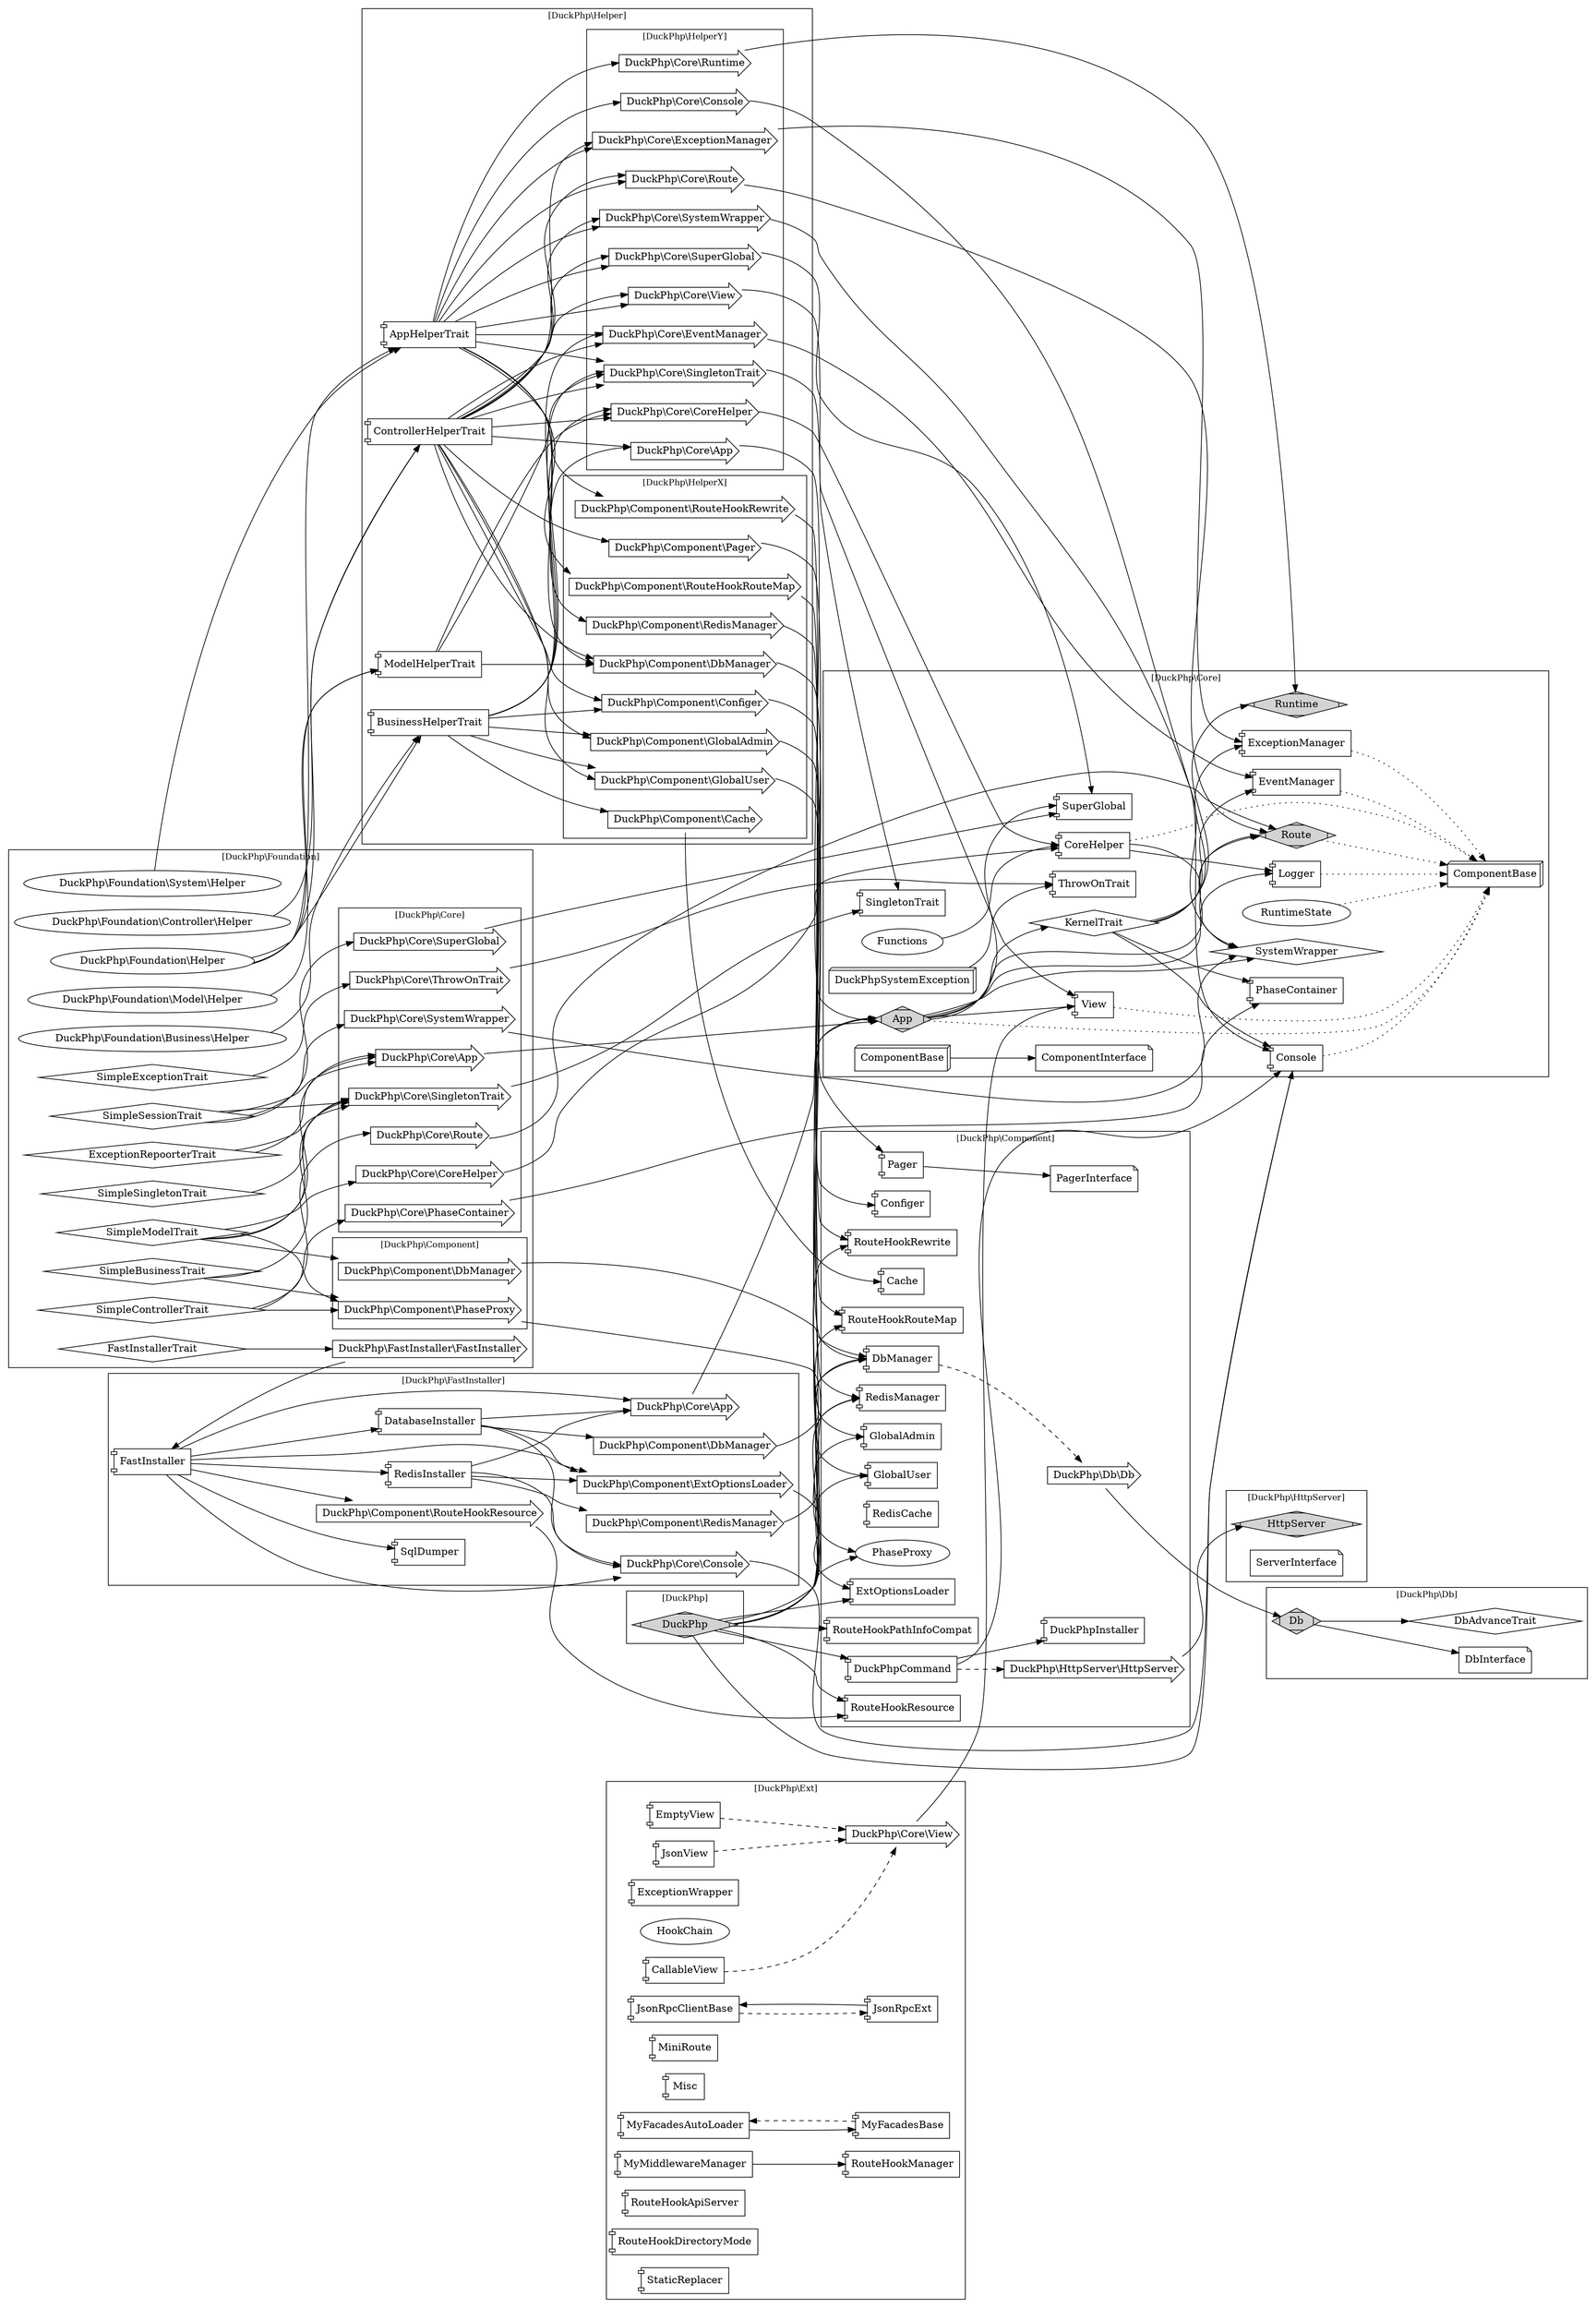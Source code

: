 digraph DuckPhp{
/* This is a graphviz file */
graph [rankdir = "LR";fontsize="12";];

subgraph cluster_HttpServer {
    label = "[DuckPhp\\HttpServer]";

    HttpServer [label="HttpServer";shape=Mdiamond;style=filled];
    ServerInterface [label="ServerInterface";shape="note"];   
}
subgraph cluster_Db {
    label = "[DuckPhp\\Db]";

    Db_Db [label="Db";shape=Mdiamond;style=filled];
    Db_DbAdvanceTrait [label="DbAdvanceTrait";shape=diamond];
    Db_DbInterface [label="DbInterface";shape=note];
    
    Db_Db -> Db_DbAdvanceTrait;
    Db_Db -> Db_DbInterface;
}
subgraph cluster_Core {
    
    label = "[DuckPhp\\Core]";

    App [label="App";shape=Mdiamond;style=filled]; 
    ComponentBase [label="ComponentBase";shape=box3d];
    ComponentInterface [label="ComponentInterface";shape=note];
    Console [label="Console";shape="component"];
    CoreHelper [label="CoreHelper";shape="component"];
    DuckPhpSystemException [label="DuckPhpSystemException";shape=box3d];
    EventManager [label="EventManager";shape="component"];
    ExceptionManager [label="ExceptionManager";shape="component"];
    Functions [label="Functions"];
    KernelTrait [label="KernelTrait";shape="diamond"];
    Logger [label="Logger";shape="component"];
    PhaseContainer [label="PhaseContainer";shape="component"];
    Route [label="Route";shape=Mdiamond;style=filled];
    Runtime [label="Runtime";shape=Mdiamond;style=filled];
    
    SingletonTrait [label="SingletonTrait";shape="component"];
    SuperGlobal [label="SuperGlobal";shape="component"];
    SystemWrapper [label="SystemWrapper";shape=diamond];
    ThrowOnTrait [label="ThrowOnTrait";shape="component"];
    View [label="View";shape="component"];
    Core_ComponentBase [label="ComponentBase";shape=box3d];
    
    App -> ComponentBase [style="dotted"];
    App -> Logger;
    App -> KernelTrait;
    App -> Route;
    App -> SuperGlobal;
    App -> SystemWrapper;
    App -> View;
    
    /* Console -> App */
    Console -> ComponentBase [style="dotted"];
    
    /* CoreHelper -> App */
    CoreHelper -> ComponentBase [style="dotted"];
    
    CoreHelper -> Logger;
    CoreHelper -> SystemWrapper;

    DuckPhpSystemException ->ThrowOnTrait;

    EventManager -> ComponentBase [style="dotted"];
    ExceptionManager -> ComponentBase [style="dotted"];

    Functions -> CoreHelper;
    
    KernelTrait -> Console;
    KernelTrait -> EventManager;
    KernelTrait -> ExceptionManager;
    KernelTrait -> PhaseContainer;
    KernelTrait -> Route;
    KernelTrait -> Runtime;

    Route -> ComponentBase [style="dotted"];
    RuntimeState -> ComponentBase [style="dotted"];
    View -> ComponentBase [style="dotted"];
    Logger -> ComponentBase [style="dotted"];
    
    Core_ComponentBase -> ComponentInterface;
}
subgraph cluster_Component {
    label = "[DuckPhp\\Component]";
    
    Cache[shape="component"];
    Configer[shape="component"];
    DbManager[shape="component"];
    DuckPhpCommand[shape="component"];
    DuckPhpInstaller [shape="component"];
    ExtOptionsLoader [shape="component"];
    
    GlobalAdmin [shape="component"];
    GlobalUser [shape="component"];
    
    Pager[shape="component"];
    PagerInterface [shape=note];
    PhaseProxy;
    
    RedisCache[shape="component"];
    RedisManager[shape="component"];
    
    
    
    RouteHookPathInfoCompat[shape="component"];
    RouteHookRouteMap[shape="component"];
    
    C_HttpServer[label="DuckPhp\\HttpServer\\HttpServer",shape="rarrow"];
    C_Db_Db[label="DuckPhp\\Db\\Db",shape="rarrow"];


    RouteHookRewrite[shape="component"];
    RouteHookResource[shape="component"];
    
    DuckPhpCommand -> Console; 
    DuckPhpCommand -> DuckPhpInstaller; 
    DuckPhpCommand -> C_HttpServer [style="dashed"];
    DbManager -> C_Db_Db [style="dashed"]; 

    Pager -> PagerInterface;
    C_Db_Db -> Db_Db;
    C_HttpServer -> HttpServer;
}

subgraph cluster_Helper {
    
    label = "[DuckPhp\\Helper]";
    
    AppHelperTrait [shape="component"];
    BusinessHelperTrait [shape="component"];
    ControllerHelperTrait [shape="component"];
    ModelHelperTrait [shape="component"];

subgraph cluster_HelperX {
    
    label = "[DuckPhp\\HelperX]";

    H_DbManager[label="DuckPhp\\Component\\DbManager",shape="rarrow"];
    H_RedisManager[label="DuckPhp\\Component\\RedisManager",shape="rarrow"];
    H_RouteHookRewrite[label="DuckPhp\\Component\\RouteHookRewrite",shape="rarrow"];
    H_RouteHookRouteMap[label="DuckPhp\\Component\\RouteHookRouteMap",shape="rarrow"];
    H_Cache[label="DuckPhp\\Component\\Cache",shape="rarrow"];
    H_Configer[label="DuckPhp\\Component\\Configer",shape="rarrow"];
    H_GlobalAdmin[label="DuckPhp\\Component\\GlobalAdmin",shape="rarrow"];
    H_GlobalUser[label="DuckPhp\\Component\\GlobalUser",shape="rarrow"];
    H_Pager[label="DuckPhp\\Component\\Pager",shape="rarrow"];
}
subgraph cluster_HelperY {
    
    label = "[DuckPhp\\HelperY]";
    
    H_Console[label="DuckPhp\\Core\\Console",shape="rarrow"];
    H_EventManager[label="DuckPhp\\Core\\EventManager",shape="rarrow"];
    H_ExceptionManager[label="DuckPhp\\Core\\ExceptionManager",shape="rarrow"];
    H_Route[label="DuckPhp\\Core\\Route",shape="rarrow"];
    H_Runtime[label="DuckPhp\\Core\\Runtime",shape="rarrow"];
    H_SingletonTrait[label="DuckPhp\\Core\\SingletonTrait",shape="rarrow"];
    H_SuperGlobal[label="DuckPhp\\Core\\SuperGlobal",shape="rarrow"];
    H_SystemWrapper[label="DuckPhp\\Core\\SystemWrapper",shape="rarrow"];
    H_View[label="DuckPhp\\Core\\View",shape="rarrow"];
    
    H_App[label="DuckPhp\\Core\\App",shape="rarrow"];
    H_CoreHelper[label="DuckPhp\\Core\\CoreHelper",shape="rarrow"];
}
    

    AppHelperTrait -> H_DbManager;
    AppHelperTrait -> H_RedisManager;
    AppHelperTrait -> H_RouteHookRewrite;
    AppHelperTrait -> H_RouteHookRouteMap;
    AppHelperTrait -> H_Console;
    AppHelperTrait -> H_EventManager;
    AppHelperTrait -> H_ExceptionManager;
    AppHelperTrait -> H_Route;
    AppHelperTrait -> H_Runtime;
    AppHelperTrait -> H_SingletonTrait;
    AppHelperTrait -> H_SuperGlobal;
    AppHelperTrait -> H_SystemWrapper;
    AppHelperTrait -> H_View;
    
    BusinessHelperTrait -> H_Cache; 
    BusinessHelperTrait -> H_Configer; 
    BusinessHelperTrait -> H_GlobalAdmin; 
    BusinessHelperTrait -> H_GlobalUser; 
    BusinessHelperTrait -> H_App; 
    BusinessHelperTrait -> H_CoreHelper; 
    BusinessHelperTrait -> H_EventManager; 
    BusinessHelperTrait -> H_SingletonTrait; 
    
    ControllerHelperTrait -> H_Configer;
    ControllerHelperTrait -> H_DbManager;
    ControllerHelperTrait -> H_GlobalAdmin;
    ControllerHelperTrait -> H_GlobalUser;
    ControllerHelperTrait -> H_Pager;
    ControllerHelperTrait -> H_App;
    ControllerHelperTrait -> H_CoreHelper;
    ControllerHelperTrait -> H_EventManager;
    ControllerHelperTrait -> H_ExceptionManager;
    ControllerHelperTrait -> H_Route;
    ControllerHelperTrait -> H_SingletonTrait;
    ControllerHelperTrait -> H_SuperGlobal;
    ControllerHelperTrait -> H_SystemWrapper;
    ControllerHelperTrait -> H_View;
    
    ModelHelperTrait -> H_DbManager; 
    ModelHelperTrait -> H_CoreHelper; 
    ModelHelperTrait -> H_SingletonTrait;
    
    
    H_DbManager -> DbManager;
    H_RedisManager -> RedisManager;
    H_RouteHookRewrite -> RouteHookRewrite;
    H_RouteHookRouteMap -> RouteHookRouteMap;
    H_Console -> Console;
    H_EventManager -> EventManager;
    H_ExceptionManager -> ExceptionManager;
    H_Route -> Route;
    H_Runtime -> Runtime;
    H_SingletonTrait -> SingletonTrait;
    H_SuperGlobal -> SuperGlobal;
    H_SystemWrapper -> SystemWrapper;
    H_View -> View;
    
    H_Cache -> Cache;
    H_Configer -> Configer;
    H_GlobalAdmin -> GlobalAdmin;
    H_GlobalUser -> GlobalUser;
    H_App -> App;
    H_CoreHelper -> CoreHelper;
    
    H_Pager -> Pager;

}





subgraph cluster_DuckPhp {
    label = "[DuckPhp]";
    node [style=filled];

    DuckPhp -> App;
    DuckPhp -> Console;
    
    DuckPhp -> DbManager;
    DuckPhp -> ExtOptionsLoader;
    DuckPhp -> GlobalAdmin;
    DuckPhp -> GlobalUser;
    DuckPhp -> PhaseProxy;
    DuckPhp -> RedisManager;

    DuckPhp -> RouteHookPathInfoCompat;
    DuckPhp -> RouteHookResource;
    DuckPhp -> RouteHookRewrite;
    DuckPhp -> RouteHookRouteMap;
    
    
    DuckPhp -> DuckPhpCommand; 

    DuckPhp [shape=Mdiamond];
}

subgraph cluster_FastInstaller {
    label = "[DuckPhp\\FastInstaller]";
    
    DatabaseInstaller [shape="component"];
    RedisInstaller [shape="component"];
    FastInstaller [shape="component"];
    SqlDumper [shape="component"];
    
    FI_App[label="DuckPhp\\Core\\App",shape="rarrow"];
    FI_Console[label="DuckPhp\\Core\\Console",shape="rarrow"];
    FI_DbManager[label="DuckPhp\\Component\\DbManager",shape="rarrow"];
    FI_ExtOptionsLoader[label="DuckPhp\\Component\\ExtOptionsLoader",shape="rarrow"];
    FI_RouteHookResource[label="DuckPhp\\Component\\RouteHookResource",shape="rarrow"];
    FI_RedisManager[label="DuckPhp\\Component\\RedisManager",shape="rarrow"];

    DatabaseInstaller -> FI_DbManager;
    DatabaseInstaller -> FI_ExtOptionsLoader;
    DatabaseInstaller -> FI_App;
    DatabaseInstaller -> FI_Console;


    FastInstaller -> FI_ExtOptionsLoader;
    FastInstaller -> FI_RouteHookResource;
    FastInstaller -> FI_App;
    FastInstaller -> FI_Console;
    FastInstaller -> DatabaseInstaller;
    FastInstaller -> RedisInstaller;
    FastInstaller -> SqlDumper;

    RedisInstaller -> FI_RedisManager;
    RedisInstaller -> FI_ExtOptionsLoader;
    RedisInstaller -> FI_App;
    RedisInstaller -> FI_Console;
    
    FI_App -> App;
    FI_Console -> Console;
    
    FI_DbManager -> DbManager;
    FI_ExtOptionsLoader -> ExtOptionsLoader;
    FI_RouteHookResource -> RouteHookResource;
    FI_RedisManager -> RedisManager;

}


subgraph cluster_Foundation {
    label = "[DuckPhp\\Foundation]";
    
    ExceptionRepoorterTrait [shape="diamond"];
    
    FastInstallerTrait  [shape="diamond"];

    SimpleBusinessTrait  [shape="diamond"];
    SimpleControllerTrait  [shape="diamond"];
    SimpleExceptionTrait  [shape="diamond"];
    SimpleModelTrait  [shape="diamond"];
    SimpleSessionTrait  [shape="diamond"];
    SimpleSingletonTrait  [shape="diamond"];
    
    Foundation_Helper[label="DuckPhp\\Foundation\\Helper"];
    Foundation_Business_Helper[label="DuckPhp\\Foundation\\Business\\Helper"];
    Foundation_Controller_Helper[label="DuckPhp\\Foundation\\Controller\\Helper"];
    Foundation_Model_Helper[label="DuckPhp\\Foundation\\Model\\Helper"];
    Foundation_System_Helper[label="DuckPhp\\Foundation\\System\\Helper"];

subgraph cluster_FoundationCore {
    label = "[DuckPhp\\Core]";
    
    F_App[label="DuckPhp\\Core\\App",shape="rarrow"];
    F_PhaseContainer[label="DuckPhp\\Core\\PhaseContainer",shape="rarrow"];
    F_Route[label="DuckPhp\\Core\\Route",shape="rarrow"];
    F_ThrowOnTrait[label="DuckPhp\\Core\\ThrowOnTrait",shape="rarrow"];
    F_CoreHelper[label="DuckPhp\\Core\\CoreHelper",shape="rarrow"];
    F_SingletonTrait[label="DuckPhp\\Core\\SingletonTrait",shape="rarrow"];
    F_SuperGlobal[label="DuckPhp\\Core\\SuperGlobal",shape="rarrow"];
    F_SystemWrapper[label="DuckPhp\\Core\\SystemWrapper",shape="rarrow"];
}
subgraph cluster_FoundationComponent {
    label = "[DuckPhp\\Component]";
    F_DbManager[label="DuckPhp\\Component\\DbManager",shape="rarrow"];
    F_PhaseProxy[label="DuckPhp\\Component\\PhaseProxy",shape="rarrow"];
}
    F_FastInstaller[label="DuckPhp\\FastInstaller\\FastInstaller",shape="rarrow"];

    ExceptionRepoorterTrait -> F_App;
    ExceptionRepoorterTrait -> F_SingletonTrait;
    FastInstallerTrait -> F_FastInstaller;
    SimpleBusinessTrait -> F_PhaseProxy;
    SimpleBusinessTrait -> F_SingletonTrait;
    SimpleControllerTrait -> F_PhaseProxy;
    SimpleControllerTrait -> F_PhaseContainer;
    SimpleControllerTrait -> F_Route;
    SimpleExceptionTrait -> F_ThrowOnTrait;
    SimpleModelTrait -> F_DbManager;
    SimpleModelTrait -> F_PhaseProxy;
    SimpleModelTrait -> F_App;
    SimpleModelTrait -> F_CoreHelper;
    SimpleModelTrait -> F_SingletonTrait;
    SimpleSessionTrait -> F_App;
    SimpleSessionTrait -> F_SingletonTrait;
    SimpleSessionTrait -> F_SuperGlobal;
    SimpleSessionTrait -> F_SystemWrapper;
    SimpleSingletonTrait -> F_SingletonTrait;
    

    Foundation_Business_Helper -> BusinessHelperTrait;
    Foundation_Controller_Helper -> ControllerHelperTrait;
    Foundation_Model_Helper -> ModelHelperTrait;
    Foundation_System_Helper -> AppHelperTrait;
    Foundation_Helper ->AppHelperTrait;
    Foundation_Helper ->BusinessHelperTrait;
    Foundation_Helper ->ControllerHelperTrait;
    Foundation_Helper ->ModelHelperTrait;
    
    F_App -> App;
    F_PhaseContainer -> PhaseContainer;
    F_Route -> Route;
    F_ThrowOnTrait -> ThrowOnTrait;
    F_CoreHelper -> CoreHelper;
    F_SingletonTrait -> SingletonTrait;
    F_SuperGlobal -> SuperGlobal;
    F_SystemWrapper -> SystemWrapper;
    
    F_DbManager -> DbManager;
    F_PhaseProxy -> PhaseProxy;
    
    F_FastInstaller -> FastInstaller;

}

subgraph cluster_Ext {
    label = "[DuckPhp\\Ext]";

    CallableView[shape="component"];
    EmptyView[shape="component"];
    ExceptionWrapper [shape="component"];
    HookChain;
    JsonRpcClientBase [shape="component"];
    JsonRpcExt [shape="component"];
    JsonView [shape="component"];
    MiniRoute[shape="component"];
    Misc[shape="component"];
    MyFacadesAutoLoader[shape="component"];
    MyFacadesBase [shape="component"];
    MyMiddlewareManager [shape="component"];
    
    RouteHookApiServer[shape="component"];
    RouteHookDirectoryMode[shape="component"];
    RouteHookManager[shape="component"];
    
    StaticReplacer [shape="component"];

    X_Core_View[label="DuckPhp\\Core\\View",shape="rarrow"];



    CallableView ->X_Core_View[style="dashed"];
    EmptyView -> X_Core_View[style="dashed"];
    
    MyFacadesBase -> MyFacadesAutoLoader [style="dashed"];
    MyFacadesAutoLoader -> MyFacadesBase;
    MyMiddlewareManager -> RouteHookManager;
    JsonRpcExt ->JsonRpcClientBase;
    JsonRpcClientBase ->JsonRpcExt[style="dashed"];
    JsonView -> X_Core_View [style="dashed"];

    X_Core_View-> View;

}


}
